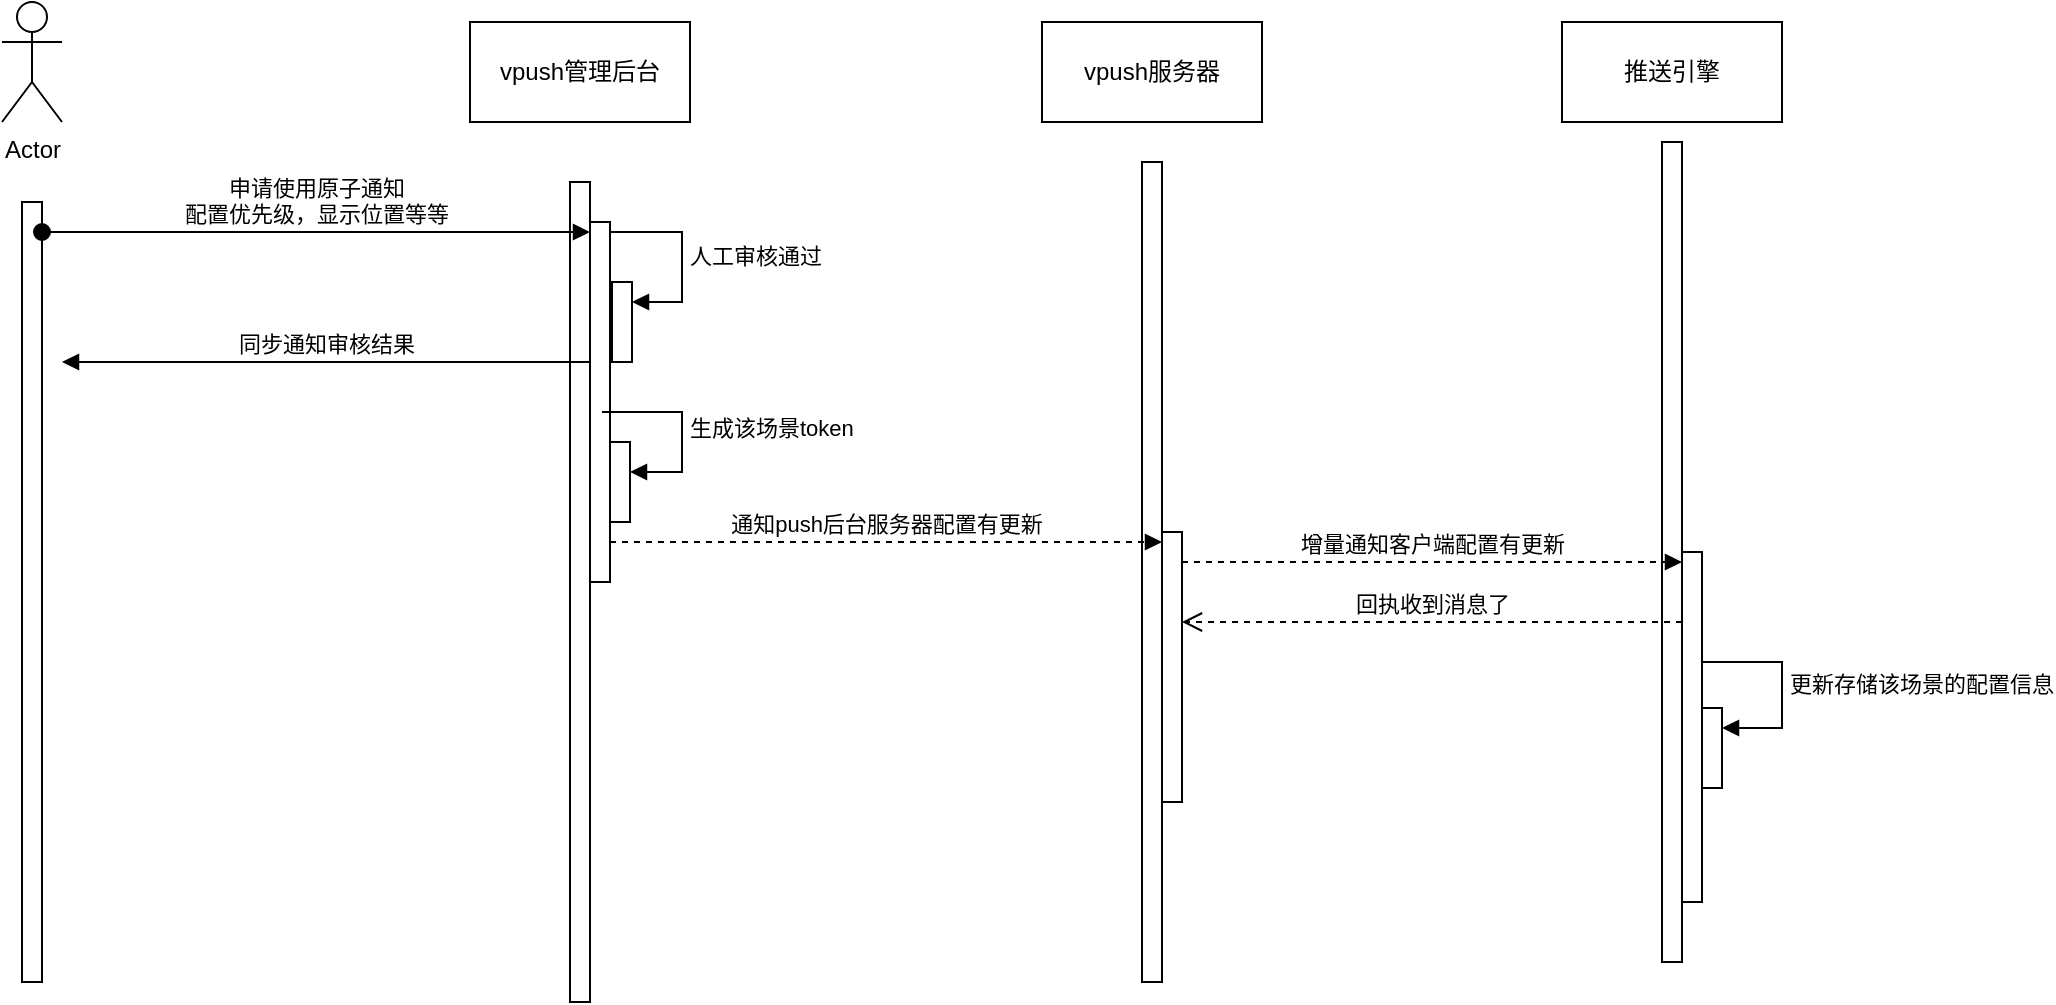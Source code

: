 <mxfile version="21.8.0" type="github">
  <diagram name="第 1 页" id="aLLTfHScYJHFihjwfMha">
    <mxGraphModel dx="1426" dy="750" grid="1" gridSize="10" guides="1" tooltips="1" connect="1" arrows="1" fold="1" page="1" pageScale="1" pageWidth="827" pageHeight="1169" math="0" shadow="0">
      <root>
        <mxCell id="0" />
        <mxCell id="1" parent="0" />
        <mxCell id="ivo4dgjG53fYLEMy_WAS-6" value="Actor" style="shape=umlActor;verticalLabelPosition=bottom;verticalAlign=top;html=1;" vertex="1" parent="1">
          <mxGeometry x="70" y="160" width="30" height="60" as="geometry" />
        </mxCell>
        <mxCell id="ivo4dgjG53fYLEMy_WAS-8" value="" style="html=1;points=[[0,0,0,0,5],[0,1,0,0,-5],[1,0,0,0,5],[1,1,0,0,-5]];perimeter=orthogonalPerimeter;outlineConnect=0;targetShapes=umlLifeline;portConstraint=eastwest;newEdgeStyle={&quot;curved&quot;:0,&quot;rounded&quot;:0};" vertex="1" parent="1">
          <mxGeometry x="80" y="260" width="10" height="390" as="geometry" />
        </mxCell>
        <mxCell id="ivo4dgjG53fYLEMy_WAS-10" value="vpush管理后台" style="html=1;whiteSpace=wrap;" vertex="1" parent="1">
          <mxGeometry x="304" y="170" width="110" height="50" as="geometry" />
        </mxCell>
        <mxCell id="ivo4dgjG53fYLEMy_WAS-11" value="vpush服务器" style="html=1;whiteSpace=wrap;" vertex="1" parent="1">
          <mxGeometry x="590" y="170" width="110" height="50" as="geometry" />
        </mxCell>
        <mxCell id="ivo4dgjG53fYLEMy_WAS-12" value="推送引擎" style="html=1;whiteSpace=wrap;" vertex="1" parent="1">
          <mxGeometry x="850" y="170" width="110" height="50" as="geometry" />
        </mxCell>
        <mxCell id="ivo4dgjG53fYLEMy_WAS-13" value="" style="html=1;points=[[0,0,0,0,5],[0,1,0,0,-5],[1,0,0,0,5],[1,1,0,0,-5]];perimeter=orthogonalPerimeter;outlineConnect=0;targetShapes=umlLifeline;portConstraint=eastwest;newEdgeStyle={&quot;curved&quot;:0,&quot;rounded&quot;:0};" vertex="1" parent="1">
          <mxGeometry x="364" y="270" width="10" height="180" as="geometry" />
        </mxCell>
        <mxCell id="ivo4dgjG53fYLEMy_WAS-15" value="" style="html=1;points=[[0,0,0,0,5],[0,1,0,0,-5],[1,0,0,0,5],[1,1,0,0,-5]];perimeter=orthogonalPerimeter;outlineConnect=0;targetShapes=umlLifeline;portConstraint=eastwest;newEdgeStyle={&quot;curved&quot;:0,&quot;rounded&quot;:0};" vertex="1" parent="1">
          <mxGeometry x="354" y="250" width="10" height="410" as="geometry" />
        </mxCell>
        <mxCell id="ivo4dgjG53fYLEMy_WAS-14" value="申请使用原子通知&lt;br&gt;配置优先级，显示位置等等" style="html=1;verticalAlign=bottom;startArrow=oval;endArrow=block;startSize=8;curved=0;rounded=0;entryX=0;entryY=0;entryDx=0;entryDy=5;" edge="1" target="ivo4dgjG53fYLEMy_WAS-13" parent="1">
          <mxGeometry relative="1" as="geometry">
            <mxPoint x="90" y="275" as="sourcePoint" />
          </mxGeometry>
        </mxCell>
        <mxCell id="ivo4dgjG53fYLEMy_WAS-16" value="" style="html=1;points=[[0,0,0,0,5],[0,1,0,0,-5],[1,0,0,0,5],[1,1,0,0,-5]];perimeter=orthogonalPerimeter;outlineConnect=0;targetShapes=umlLifeline;portConstraint=eastwest;newEdgeStyle={&quot;curved&quot;:0,&quot;rounded&quot;:0};" vertex="1" parent="1">
          <mxGeometry x="640" y="240" width="10" height="410" as="geometry" />
        </mxCell>
        <mxCell id="ivo4dgjG53fYLEMy_WAS-19" value="" style="html=1;points=[[0,0,0,0,5],[0,1,0,0,-5],[1,0,0,0,5],[1,1,0,0,-5]];perimeter=orthogonalPerimeter;outlineConnect=0;targetShapes=umlLifeline;portConstraint=eastwest;newEdgeStyle={&quot;curved&quot;:0,&quot;rounded&quot;:0};" vertex="1" parent="1">
          <mxGeometry x="650" y="425" width="10" height="135" as="geometry" />
        </mxCell>
        <mxCell id="ivo4dgjG53fYLEMy_WAS-20" value="通知push后台服务器配置有更新" style="html=1;verticalAlign=bottom;startArrow=none;endArrow=block;startSize=8;curved=0;rounded=0;entryX=0;entryY=0;entryDx=0;entryDy=5;startFill=0;dashed=1;" edge="1" target="ivo4dgjG53fYLEMy_WAS-19" parent="1" source="ivo4dgjG53fYLEMy_WAS-13">
          <mxGeometry relative="1" as="geometry">
            <mxPoint x="380" y="295" as="sourcePoint" />
          </mxGeometry>
        </mxCell>
        <mxCell id="ivo4dgjG53fYLEMy_WAS-21" value="" style="html=1;points=[[0,0,0,0,5],[0,1,0,0,-5],[1,0,0,0,5],[1,1,0,0,-5]];perimeter=orthogonalPerimeter;outlineConnect=0;targetShapes=umlLifeline;portConstraint=eastwest;newEdgeStyle={&quot;curved&quot;:0,&quot;rounded&quot;:0};" vertex="1" parent="1">
          <mxGeometry x="900" y="230" width="10" height="410" as="geometry" />
        </mxCell>
        <mxCell id="ivo4dgjG53fYLEMy_WAS-23" value="" style="html=1;points=[[0,0,0,0,5],[0,1,0,0,-5],[1,0,0,0,5],[1,1,0,0,-5]];perimeter=orthogonalPerimeter;outlineConnect=0;targetShapes=umlLifeline;portConstraint=eastwest;newEdgeStyle={&quot;curved&quot;:0,&quot;rounded&quot;:0};" vertex="1" parent="1">
          <mxGeometry x="910" y="435" width="10" height="175" as="geometry" />
        </mxCell>
        <mxCell id="ivo4dgjG53fYLEMy_WAS-24" value="增量通知客户端配置有更新" style="html=1;verticalAlign=bottom;endArrow=block;curved=0;rounded=0;entryX=0;entryY=0;entryDx=0;entryDy=5;dashed=1;" edge="1" target="ivo4dgjG53fYLEMy_WAS-23" parent="1" source="ivo4dgjG53fYLEMy_WAS-19">
          <mxGeometry relative="1" as="geometry">
            <mxPoint x="660" y="395" as="sourcePoint" />
          </mxGeometry>
        </mxCell>
        <mxCell id="ivo4dgjG53fYLEMy_WAS-25" value="回执收到消息了" style="html=1;verticalAlign=bottom;endArrow=open;dashed=1;endSize=8;curved=0;rounded=0;" edge="1" source="ivo4dgjG53fYLEMy_WAS-23" parent="1" target="ivo4dgjG53fYLEMy_WAS-19">
          <mxGeometry relative="1" as="geometry">
            <mxPoint x="660" y="425" as="targetPoint" />
            <Array as="points">
              <mxPoint x="880" y="470" />
              <mxPoint x="860" y="470" />
            </Array>
          </mxGeometry>
        </mxCell>
        <mxCell id="ivo4dgjG53fYLEMy_WAS-26" value="" style="html=1;points=[[0,0,0,0,5],[0,1,0,0,-5],[1,0,0,0,5],[1,1,0,0,-5]];perimeter=orthogonalPerimeter;outlineConnect=0;targetShapes=umlLifeline;portConstraint=eastwest;newEdgeStyle={&quot;curved&quot;:0,&quot;rounded&quot;:0};" vertex="1" parent="1">
          <mxGeometry x="375" y="300" width="10" height="40" as="geometry" />
        </mxCell>
        <mxCell id="ivo4dgjG53fYLEMy_WAS-27" value="人工审核通过" style="html=1;align=left;spacingLeft=2;endArrow=block;rounded=0;edgeStyle=orthogonalEdgeStyle;curved=0;rounded=0;exitX=1;exitY=0;exitDx=0;exitDy=5;exitPerimeter=0;" edge="1" target="ivo4dgjG53fYLEMy_WAS-26" parent="1" source="ivo4dgjG53fYLEMy_WAS-13">
          <mxGeometry relative="1" as="geometry">
            <mxPoint x="380" y="280" as="sourcePoint" />
            <Array as="points">
              <mxPoint x="410" y="275" />
              <mxPoint x="410" y="310" />
            </Array>
          </mxGeometry>
        </mxCell>
        <mxCell id="ivo4dgjG53fYLEMy_WAS-28" value="同步通知审核结果" style="html=1;verticalAlign=bottom;endArrow=block;curved=0;rounded=0;" edge="1" parent="1">
          <mxGeometry width="80" relative="1" as="geometry">
            <mxPoint x="364" y="340" as="sourcePoint" />
            <mxPoint x="100" y="340" as="targetPoint" />
          </mxGeometry>
        </mxCell>
        <mxCell id="ivo4dgjG53fYLEMy_WAS-29" value="" style="html=1;points=[[0,0,0,0,5],[0,1,0,0,-5],[1,0,0,0,5],[1,1,0,0,-5]];perimeter=orthogonalPerimeter;outlineConnect=0;targetShapes=umlLifeline;portConstraint=eastwest;newEdgeStyle={&quot;curved&quot;:0,&quot;rounded&quot;:0};" vertex="1" parent="1">
          <mxGeometry x="374" y="380" width="10" height="40" as="geometry" />
        </mxCell>
        <mxCell id="ivo4dgjG53fYLEMy_WAS-30" value="生成该场景token" style="html=1;align=left;spacingLeft=2;endArrow=block;rounded=0;edgeStyle=orthogonalEdgeStyle;curved=0;rounded=0;exitX=0.6;exitY=0.528;exitDx=0;exitDy=0;exitPerimeter=0;" edge="1" target="ivo4dgjG53fYLEMy_WAS-29" parent="1" source="ivo4dgjG53fYLEMy_WAS-13">
          <mxGeometry relative="1" as="geometry">
            <mxPoint x="380" y="365" as="sourcePoint" />
            <Array as="points">
              <mxPoint x="410" y="365" />
              <mxPoint x="410" y="395" />
            </Array>
          </mxGeometry>
        </mxCell>
        <mxCell id="ivo4dgjG53fYLEMy_WAS-32" value="" style="html=1;points=[[0,0,0,0,5],[0,1,0,0,-5],[1,0,0,0,5],[1,1,0,0,-5]];perimeter=orthogonalPerimeter;outlineConnect=0;targetShapes=umlLifeline;portConstraint=eastwest;newEdgeStyle={&quot;curved&quot;:0,&quot;rounded&quot;:0};" vertex="1" parent="1">
          <mxGeometry x="920" y="513" width="10" height="40" as="geometry" />
        </mxCell>
        <mxCell id="ivo4dgjG53fYLEMy_WAS-33" value="更新存储该场景的配置信息" style="html=1;align=left;spacingLeft=2;endArrow=block;rounded=0;edgeStyle=orthogonalEdgeStyle;curved=0;rounded=0;exitX=1;exitY=0.314;exitDx=0;exitDy=0;exitPerimeter=0;" edge="1" target="ivo4dgjG53fYLEMy_WAS-32" parent="1" source="ivo4dgjG53fYLEMy_WAS-23">
          <mxGeometry relative="1" as="geometry">
            <mxPoint x="930" y="493" as="sourcePoint" />
            <Array as="points">
              <mxPoint x="960" y="490" />
              <mxPoint x="960" y="523" />
            </Array>
          </mxGeometry>
        </mxCell>
      </root>
    </mxGraphModel>
  </diagram>
</mxfile>
